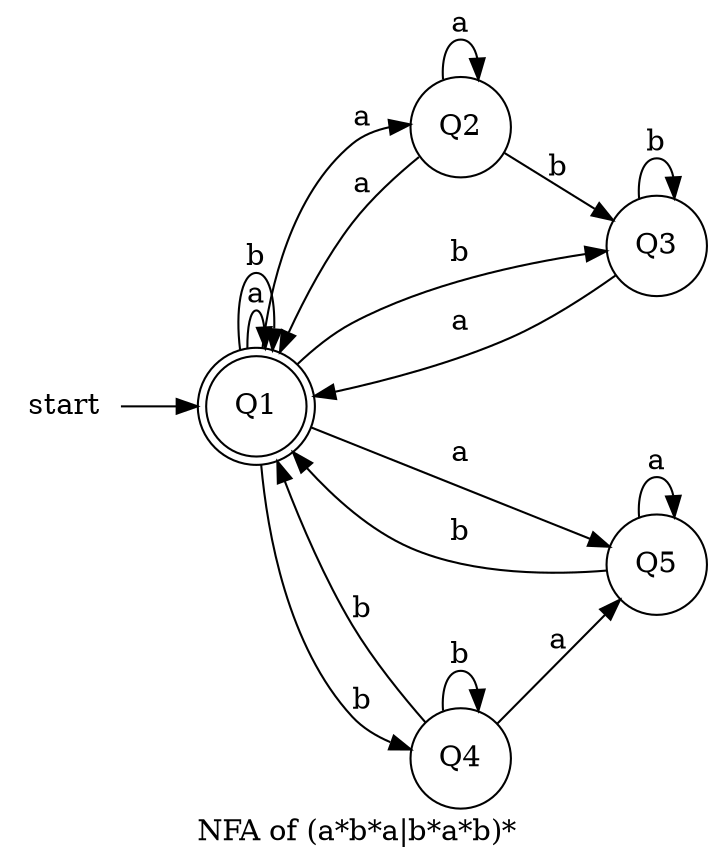 digraph
  G { label="NFA of (a*b*a|b*a*b)*";
 
rankdir=LR
start[shape =none]
start ->node_1
node_1 [label="Q1", shape = doublecircle]
node_1 -> node_2 [label ="a"]
node_1 -> node_3 [label ="b"]
node_1 -> node_1 [label ="a"]
node_1 -> node_4 [label ="b"]
node_1 -> node_5 [label ="a"]
node_1 -> node_1 [label ="b"]
node_2 [label="Q2", shape = circle]
node_2 -> node_2 [label ="a"]
node_2 -> node_3 [label ="b"]
node_2 -> node_1 [label ="a"]
node_3 [label="Q3", shape = circle]
node_3 -> node_3 [label ="b"]
node_3 -> node_1 [label ="a"]
node_4 [label="Q4", shape = circle]
node_4 -> node_4 [label ="b"]
node_4 -> node_5 [label ="a"]
node_4 -> node_1 [label ="b"]
node_5 [label="Q5", shape = circle]
node_5 -> node_5 [label ="a"]
node_5 -> node_1 [label ="b"]
}
